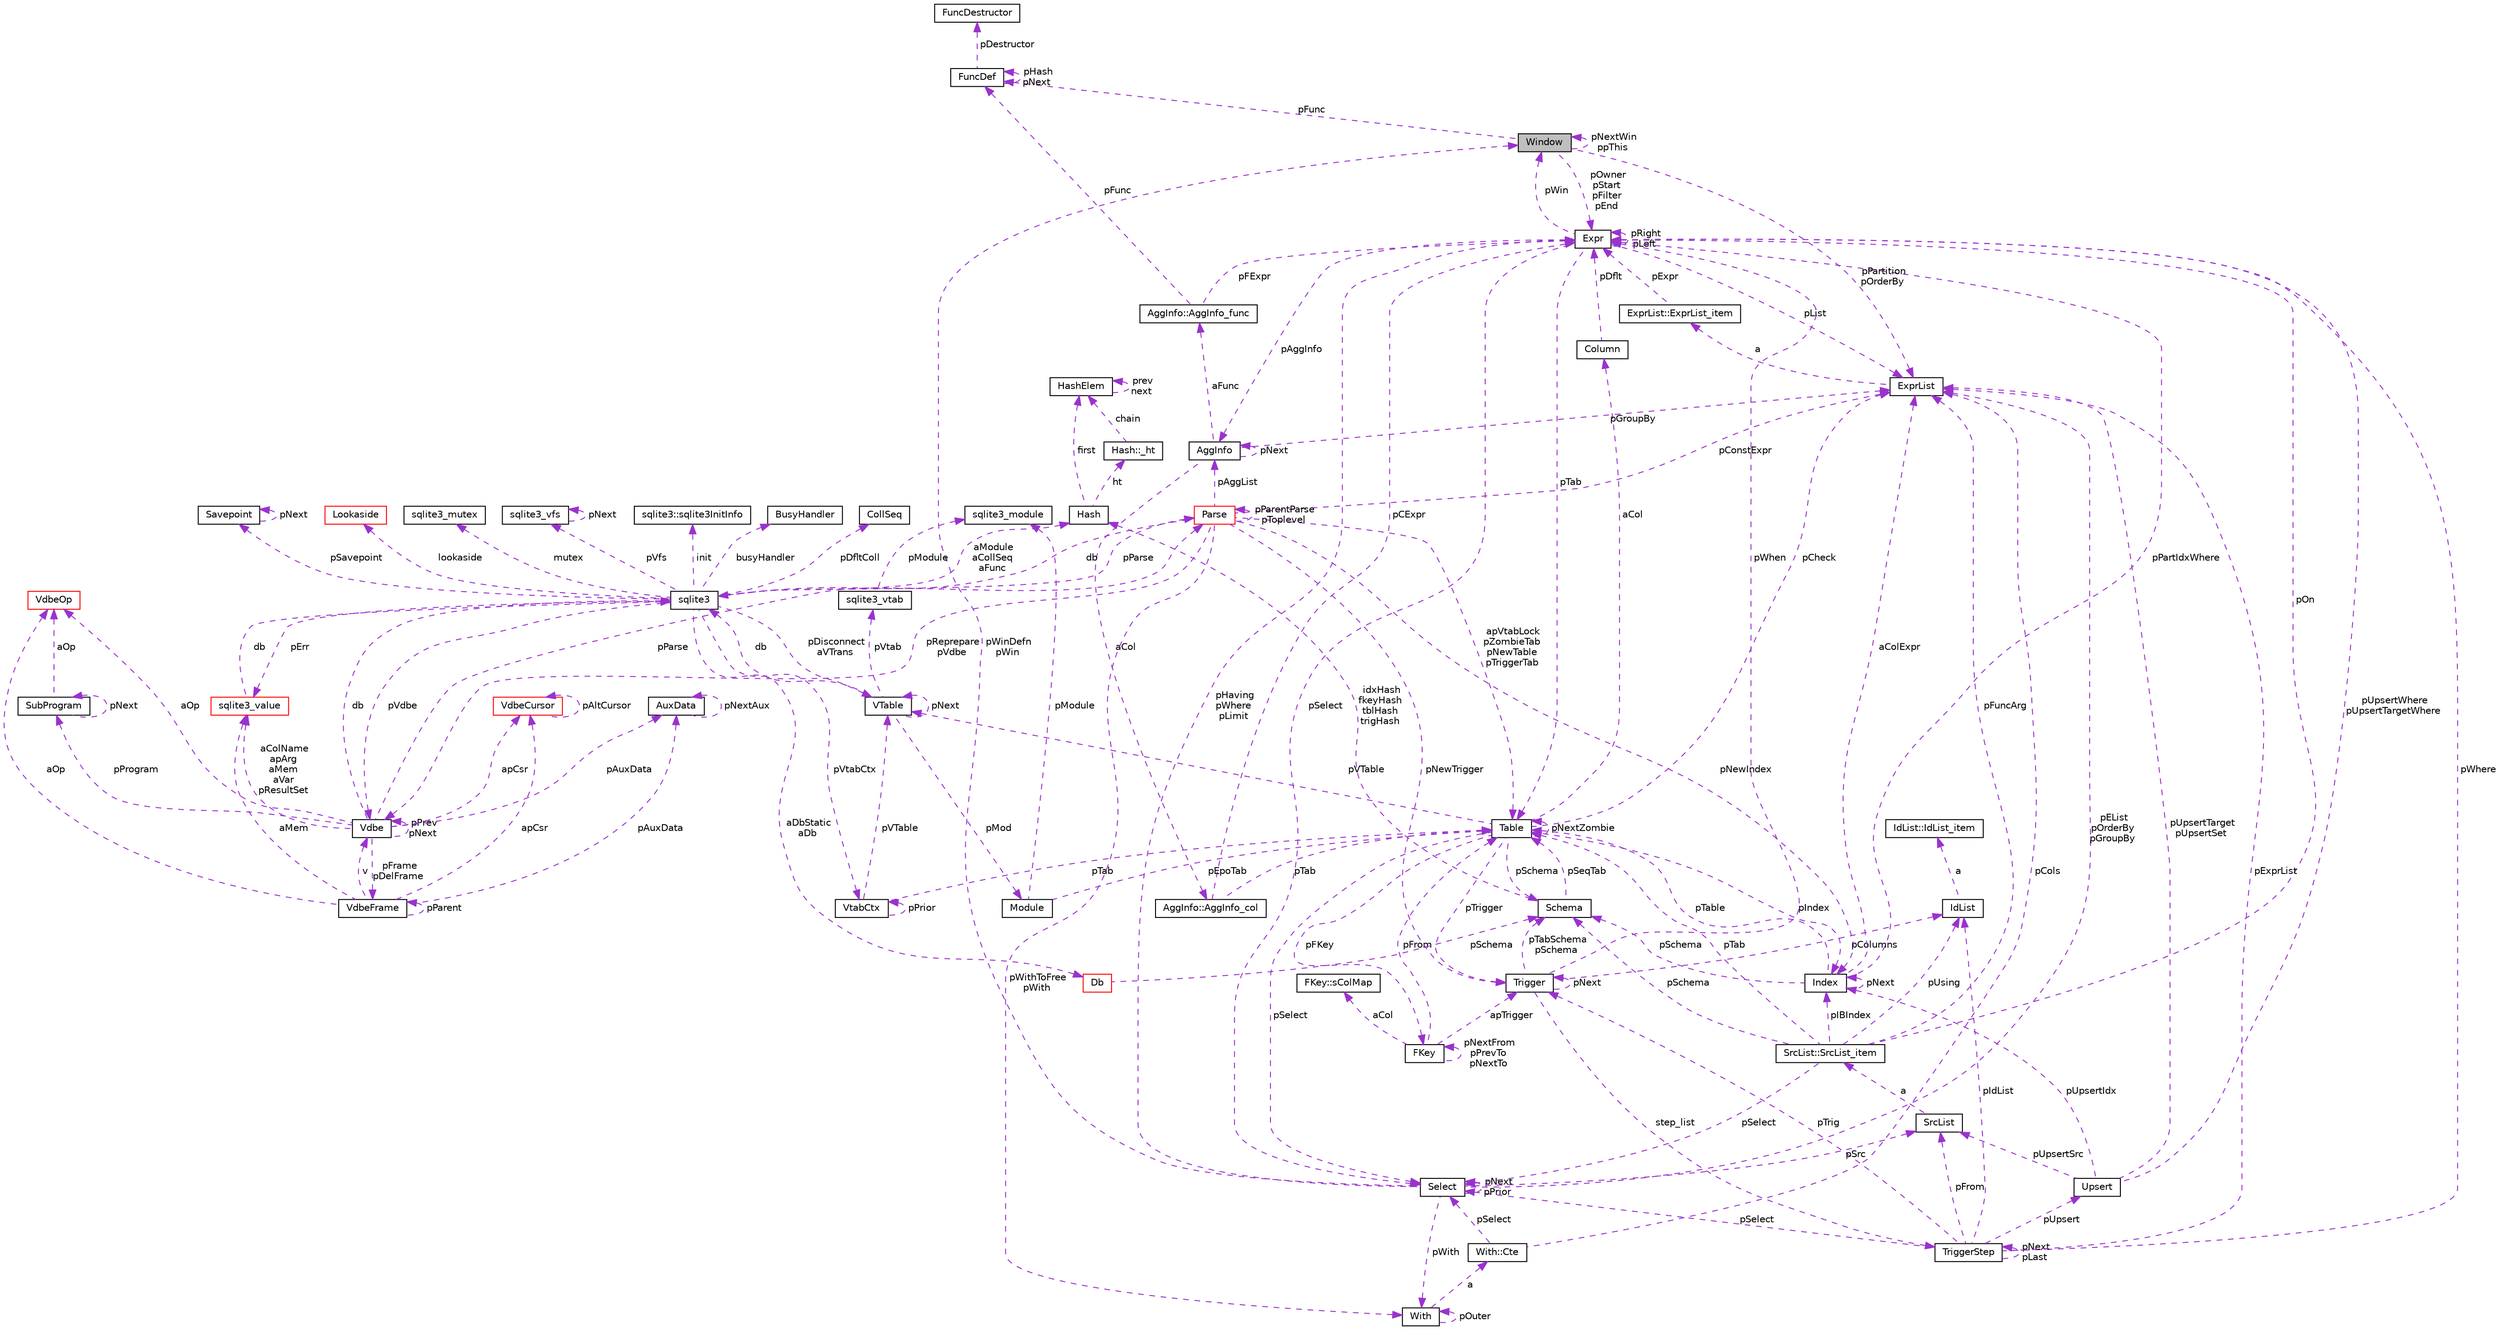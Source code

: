 digraph "Window"
{
 // LATEX_PDF_SIZE
  edge [fontname="Helvetica",fontsize="10",labelfontname="Helvetica",labelfontsize="10"];
  node [fontname="Helvetica",fontsize="10",shape=record];
  Node1 [label="Window",height=0.2,width=0.4,color="black", fillcolor="grey75", style="filled", fontcolor="black",tooltip=" "];
  Node2 -> Node1 [dir="back",color="darkorchid3",fontsize="10",style="dashed",label=" pOwner\npStart\npFilter\npEnd" ,fontname="Helvetica"];
  Node2 [label="Expr",height=0.2,width=0.4,color="black", fillcolor="white", style="filled",URL="$structExpr.html",tooltip=" "];
  Node3 -> Node2 [dir="back",color="darkorchid3",fontsize="10",style="dashed",label=" pAggInfo" ,fontname="Helvetica"];
  Node3 [label="AggInfo",height=0.2,width=0.4,color="black", fillcolor="white", style="filled",URL="$structAggInfo.html",tooltip=" "];
  Node3 -> Node3 [dir="back",color="darkorchid3",fontsize="10",style="dashed",label=" pNext" ,fontname="Helvetica"];
  Node4 -> Node3 [dir="back",color="darkorchid3",fontsize="10",style="dashed",label=" aCol" ,fontname="Helvetica"];
  Node4 [label="AggInfo::AggInfo_col",height=0.2,width=0.4,color="black", fillcolor="white", style="filled",URL="$structAggInfo_1_1AggInfo__col.html",tooltip=" "];
  Node2 -> Node4 [dir="back",color="darkorchid3",fontsize="10",style="dashed",label=" pCExpr" ,fontname="Helvetica"];
  Node5 -> Node4 [dir="back",color="darkorchid3",fontsize="10",style="dashed",label=" pTab" ,fontname="Helvetica"];
  Node5 [label="Table",height=0.2,width=0.4,color="black", fillcolor="white", style="filled",URL="$structTable.html",tooltip=" "];
  Node6 -> Node5 [dir="back",color="darkorchid3",fontsize="10",style="dashed",label=" pSchema" ,fontname="Helvetica"];
  Node6 [label="Schema",height=0.2,width=0.4,color="black", fillcolor="white", style="filled",URL="$structSchema.html",tooltip=" "];
  Node5 -> Node6 [dir="back",color="darkorchid3",fontsize="10",style="dashed",label=" pSeqTab" ,fontname="Helvetica"];
  Node7 -> Node6 [dir="back",color="darkorchid3",fontsize="10",style="dashed",label=" idxHash\nfkeyHash\ntblHash\ntrigHash" ,fontname="Helvetica"];
  Node7 [label="Hash",height=0.2,width=0.4,color="black", fillcolor="white", style="filled",URL="$structHash.html",tooltip=" "];
  Node8 -> Node7 [dir="back",color="darkorchid3",fontsize="10",style="dashed",label=" ht" ,fontname="Helvetica"];
  Node8 [label="Hash::_ht",height=0.2,width=0.4,color="black", fillcolor="white", style="filled",URL="$structHash_1_1__ht.html",tooltip=" "];
  Node9 -> Node8 [dir="back",color="darkorchid3",fontsize="10",style="dashed",label=" chain" ,fontname="Helvetica"];
  Node9 [label="HashElem",height=0.2,width=0.4,color="black", fillcolor="white", style="filled",URL="$structHashElem.html",tooltip=" "];
  Node9 -> Node9 [dir="back",color="darkorchid3",fontsize="10",style="dashed",label=" prev\nnext" ,fontname="Helvetica"];
  Node9 -> Node7 [dir="back",color="darkorchid3",fontsize="10",style="dashed",label=" first" ,fontname="Helvetica"];
  Node10 -> Node5 [dir="back",color="darkorchid3",fontsize="10",style="dashed",label=" aCol" ,fontname="Helvetica"];
  Node10 [label="Column",height=0.2,width=0.4,color="black", fillcolor="white", style="filled",URL="$structColumn.html",tooltip=" "];
  Node2 -> Node10 [dir="back",color="darkorchid3",fontsize="10",style="dashed",label=" pDflt" ,fontname="Helvetica"];
  Node11 -> Node5 [dir="back",color="darkorchid3",fontsize="10",style="dashed",label=" pFKey" ,fontname="Helvetica"];
  Node11 [label="FKey",height=0.2,width=0.4,color="black", fillcolor="white", style="filled",URL="$structFKey.html",tooltip=" "];
  Node12 -> Node11 [dir="back",color="darkorchid3",fontsize="10",style="dashed",label=" aCol" ,fontname="Helvetica"];
  Node12 [label="FKey::sColMap",height=0.2,width=0.4,color="black", fillcolor="white", style="filled",URL="$structFKey_1_1sColMap.html",tooltip=" "];
  Node11 -> Node11 [dir="back",color="darkorchid3",fontsize="10",style="dashed",label=" pNextFrom\npPrevTo\npNextTo" ,fontname="Helvetica"];
  Node5 -> Node11 [dir="back",color="darkorchid3",fontsize="10",style="dashed",label=" pFrom" ,fontname="Helvetica"];
  Node13 -> Node11 [dir="back",color="darkorchid3",fontsize="10",style="dashed",label=" apTrigger" ,fontname="Helvetica"];
  Node13 [label="Trigger",height=0.2,width=0.4,color="black", fillcolor="white", style="filled",URL="$structTrigger.html",tooltip=" "];
  Node14 -> Node13 [dir="back",color="darkorchid3",fontsize="10",style="dashed",label=" step_list" ,fontname="Helvetica"];
  Node14 [label="TriggerStep",height=0.2,width=0.4,color="black", fillcolor="white", style="filled",URL="$structTriggerStep.html",tooltip=" "];
  Node14 -> Node14 [dir="back",color="darkorchid3",fontsize="10",style="dashed",label=" pNext\npLast" ,fontname="Helvetica"];
  Node2 -> Node14 [dir="back",color="darkorchid3",fontsize="10",style="dashed",label=" pWhere" ,fontname="Helvetica"];
  Node15 -> Node14 [dir="back",color="darkorchid3",fontsize="10",style="dashed",label=" pIdList" ,fontname="Helvetica"];
  Node15 [label="IdList",height=0.2,width=0.4,color="black", fillcolor="white", style="filled",URL="$structIdList.html",tooltip=" "];
  Node16 -> Node15 [dir="back",color="darkorchid3",fontsize="10",style="dashed",label=" a" ,fontname="Helvetica"];
  Node16 [label="IdList::IdList_item",height=0.2,width=0.4,color="black", fillcolor="white", style="filled",URL="$structIdList_1_1IdList__item.html",tooltip=" "];
  Node17 -> Node14 [dir="back",color="darkorchid3",fontsize="10",style="dashed",label=" pSelect" ,fontname="Helvetica"];
  Node17 [label="Select",height=0.2,width=0.4,color="black", fillcolor="white", style="filled",URL="$structSelect.html",tooltip=" "];
  Node2 -> Node17 [dir="back",color="darkorchid3",fontsize="10",style="dashed",label=" pHaving\npWhere\npLimit" ,fontname="Helvetica"];
  Node18 -> Node17 [dir="back",color="darkorchid3",fontsize="10",style="dashed",label=" pWith" ,fontname="Helvetica"];
  Node18 [label="With",height=0.2,width=0.4,color="black", fillcolor="white", style="filled",URL="$structWith.html",tooltip=" "];
  Node19 -> Node18 [dir="back",color="darkorchid3",fontsize="10",style="dashed",label=" a" ,fontname="Helvetica"];
  Node19 [label="With::Cte",height=0.2,width=0.4,color="black", fillcolor="white", style="filled",URL="$structWith_1_1Cte.html",tooltip=" "];
  Node17 -> Node19 [dir="back",color="darkorchid3",fontsize="10",style="dashed",label=" pSelect" ,fontname="Helvetica"];
  Node20 -> Node19 [dir="back",color="darkorchid3",fontsize="10",style="dashed",label=" pCols" ,fontname="Helvetica"];
  Node20 [label="ExprList",height=0.2,width=0.4,color="black", fillcolor="white", style="filled",URL="$structExprList.html",tooltip=" "];
  Node21 -> Node20 [dir="back",color="darkorchid3",fontsize="10",style="dashed",label=" a" ,fontname="Helvetica"];
  Node21 [label="ExprList::ExprList_item",height=0.2,width=0.4,color="black", fillcolor="white", style="filled",URL="$structExprList_1_1ExprList__item.html",tooltip=" "];
  Node2 -> Node21 [dir="back",color="darkorchid3",fontsize="10",style="dashed",label=" pExpr" ,fontname="Helvetica"];
  Node18 -> Node18 [dir="back",color="darkorchid3",fontsize="10",style="dashed",label=" pOuter" ,fontname="Helvetica"];
  Node17 -> Node17 [dir="back",color="darkorchid3",fontsize="10",style="dashed",label=" pNext\npPrior" ,fontname="Helvetica"];
  Node22 -> Node17 [dir="back",color="darkorchid3",fontsize="10",style="dashed",label=" pSrc" ,fontname="Helvetica"];
  Node22 [label="SrcList",height=0.2,width=0.4,color="black", fillcolor="white", style="filled",URL="$structSrcList.html",tooltip=" "];
  Node23 -> Node22 [dir="back",color="darkorchid3",fontsize="10",style="dashed",label=" a" ,fontname="Helvetica"];
  Node23 [label="SrcList::SrcList_item",height=0.2,width=0.4,color="black", fillcolor="white", style="filled",URL="$structSrcList_1_1SrcList__item.html",tooltip=" "];
  Node6 -> Node23 [dir="back",color="darkorchid3",fontsize="10",style="dashed",label=" pSchema" ,fontname="Helvetica"];
  Node2 -> Node23 [dir="back",color="darkorchid3",fontsize="10",style="dashed",label=" pOn" ,fontname="Helvetica"];
  Node15 -> Node23 [dir="back",color="darkorchid3",fontsize="10",style="dashed",label=" pUsing" ,fontname="Helvetica"];
  Node5 -> Node23 [dir="back",color="darkorchid3",fontsize="10",style="dashed",label=" pTab" ,fontname="Helvetica"];
  Node17 -> Node23 [dir="back",color="darkorchid3",fontsize="10",style="dashed",label=" pSelect" ,fontname="Helvetica"];
  Node24 -> Node23 [dir="back",color="darkorchid3",fontsize="10",style="dashed",label=" pIBIndex" ,fontname="Helvetica"];
  Node24 [label="Index",height=0.2,width=0.4,color="black", fillcolor="white", style="filled",URL="$structIndex.html",tooltip=" "];
  Node6 -> Node24 [dir="back",color="darkorchid3",fontsize="10",style="dashed",label=" pSchema" ,fontname="Helvetica"];
  Node2 -> Node24 [dir="back",color="darkorchid3",fontsize="10",style="dashed",label=" pPartIdxWhere" ,fontname="Helvetica"];
  Node5 -> Node24 [dir="back",color="darkorchid3",fontsize="10",style="dashed",label=" pTable" ,fontname="Helvetica"];
  Node20 -> Node24 [dir="back",color="darkorchid3",fontsize="10",style="dashed",label=" aColExpr" ,fontname="Helvetica"];
  Node24 -> Node24 [dir="back",color="darkorchid3",fontsize="10",style="dashed",label=" pNext" ,fontname="Helvetica"];
  Node20 -> Node23 [dir="back",color="darkorchid3",fontsize="10",style="dashed",label=" pFuncArg" ,fontname="Helvetica"];
  Node20 -> Node17 [dir="back",color="darkorchid3",fontsize="10",style="dashed",label=" pEList\npOrderBy\npGroupBy" ,fontname="Helvetica"];
  Node1 -> Node17 [dir="back",color="darkorchid3",fontsize="10",style="dashed",label=" pWinDefn\npWin" ,fontname="Helvetica"];
  Node13 -> Node14 [dir="back",color="darkorchid3",fontsize="10",style="dashed",label=" pTrig" ,fontname="Helvetica"];
  Node22 -> Node14 [dir="back",color="darkorchid3",fontsize="10",style="dashed",label=" pFrom" ,fontname="Helvetica"];
  Node20 -> Node14 [dir="back",color="darkorchid3",fontsize="10",style="dashed",label=" pExprList" ,fontname="Helvetica"];
  Node25 -> Node14 [dir="back",color="darkorchid3",fontsize="10",style="dashed",label=" pUpsert" ,fontname="Helvetica"];
  Node25 [label="Upsert",height=0.2,width=0.4,color="black", fillcolor="white", style="filled",URL="$structUpsert.html",tooltip=" "];
  Node2 -> Node25 [dir="back",color="darkorchid3",fontsize="10",style="dashed",label=" pUpsertWhere\npUpsertTargetWhere" ,fontname="Helvetica"];
  Node22 -> Node25 [dir="back",color="darkorchid3",fontsize="10",style="dashed",label=" pUpsertSrc" ,fontname="Helvetica"];
  Node24 -> Node25 [dir="back",color="darkorchid3",fontsize="10",style="dashed",label=" pUpsertIdx" ,fontname="Helvetica"];
  Node20 -> Node25 [dir="back",color="darkorchid3",fontsize="10",style="dashed",label=" pUpsertTarget\npUpsertSet" ,fontname="Helvetica"];
  Node6 -> Node13 [dir="back",color="darkorchid3",fontsize="10",style="dashed",label=" pTabSchema\npSchema" ,fontname="Helvetica"];
  Node2 -> Node13 [dir="back",color="darkorchid3",fontsize="10",style="dashed",label=" pWhen" ,fontname="Helvetica"];
  Node15 -> Node13 [dir="back",color="darkorchid3",fontsize="10",style="dashed",label=" pColumns" ,fontname="Helvetica"];
  Node13 -> Node13 [dir="back",color="darkorchid3",fontsize="10",style="dashed",label=" pNext" ,fontname="Helvetica"];
  Node26 -> Node5 [dir="back",color="darkorchid3",fontsize="10",style="dashed",label=" pVTable" ,fontname="Helvetica"];
  Node26 [label="VTable",height=0.2,width=0.4,color="black", fillcolor="white", style="filled",URL="$structVTable.html",tooltip=" "];
  Node27 -> Node26 [dir="back",color="darkorchid3",fontsize="10",style="dashed",label=" db" ,fontname="Helvetica"];
  Node27 [label="sqlite3",height=0.2,width=0.4,color="black", fillcolor="white", style="filled",URL="$structsqlite3.html",tooltip=" "];
  Node28 -> Node27 [dir="back",color="darkorchid3",fontsize="10",style="dashed",label=" pVdbe" ,fontname="Helvetica"];
  Node28 [label="Vdbe",height=0.2,width=0.4,color="black", fillcolor="white", style="filled",URL="$structVdbe.html",tooltip=" "];
  Node28 -> Node28 [dir="back",color="darkorchid3",fontsize="10",style="dashed",label=" pPrev\npNext" ,fontname="Helvetica"];
  Node27 -> Node28 [dir="back",color="darkorchid3",fontsize="10",style="dashed",label=" db" ,fontname="Helvetica"];
  Node29 -> Node28 [dir="back",color="darkorchid3",fontsize="10",style="dashed",label=" aColName\napArg\naMem\naVar\npResultSet" ,fontname="Helvetica"];
  Node29 [label="sqlite3_value",height=0.2,width=0.4,color="red", fillcolor="white", style="filled",URL="$structsqlite3__value.html",tooltip=" "];
  Node27 -> Node29 [dir="back",color="darkorchid3",fontsize="10",style="dashed",label=" db" ,fontname="Helvetica"];
  Node33 -> Node28 [dir="back",color="darkorchid3",fontsize="10",style="dashed",label=" pFrame\npDelFrame" ,fontname="Helvetica"];
  Node33 [label="VdbeFrame",height=0.2,width=0.4,color="black", fillcolor="white", style="filled",URL="$structVdbeFrame.html",tooltip=" "];
  Node28 -> Node33 [dir="back",color="darkorchid3",fontsize="10",style="dashed",label=" v" ,fontname="Helvetica"];
  Node29 -> Node33 [dir="back",color="darkorchid3",fontsize="10",style="dashed",label=" aMem" ,fontname="Helvetica"];
  Node33 -> Node33 [dir="back",color="darkorchid3",fontsize="10",style="dashed",label=" pParent" ,fontname="Helvetica"];
  Node34 -> Node33 [dir="back",color="darkorchid3",fontsize="10",style="dashed",label=" pAuxData" ,fontname="Helvetica"];
  Node34 [label="AuxData",height=0.2,width=0.4,color="black", fillcolor="white", style="filled",URL="$structAuxData.html",tooltip=" "];
  Node34 -> Node34 [dir="back",color="darkorchid3",fontsize="10",style="dashed",label=" pNextAux" ,fontname="Helvetica"];
  Node35 -> Node33 [dir="back",color="darkorchid3",fontsize="10",style="dashed",label=" apCsr" ,fontname="Helvetica"];
  Node35 [label="VdbeCursor",height=0.2,width=0.4,color="red", fillcolor="white", style="filled",URL="$structVdbeCursor.html",tooltip=" "];
  Node35 -> Node35 [dir="back",color="darkorchid3",fontsize="10",style="dashed",label=" pAltCursor" ,fontname="Helvetica"];
  Node70 -> Node33 [dir="back",color="darkorchid3",fontsize="10",style="dashed",label=" aOp" ,fontname="Helvetica"];
  Node70 [label="VdbeOp",height=0.2,width=0.4,color="red", fillcolor="white", style="filled",URL="$structVdbeOp.html",tooltip=" "];
  Node34 -> Node28 [dir="back",color="darkorchid3",fontsize="10",style="dashed",label=" pAuxData" ,fontname="Helvetica"];
  Node72 -> Node28 [dir="back",color="darkorchid3",fontsize="10",style="dashed",label=" pProgram" ,fontname="Helvetica"];
  Node72 [label="SubProgram",height=0.2,width=0.4,color="black", fillcolor="white", style="filled",URL="$structSubProgram.html",tooltip=" "];
  Node72 -> Node72 [dir="back",color="darkorchid3",fontsize="10",style="dashed",label=" pNext" ,fontname="Helvetica"];
  Node70 -> Node72 [dir="back",color="darkorchid3",fontsize="10",style="dashed",label=" aOp" ,fontname="Helvetica"];
  Node35 -> Node28 [dir="back",color="darkorchid3",fontsize="10",style="dashed",label=" apCsr" ,fontname="Helvetica"];
  Node74 -> Node28 [dir="back",color="darkorchid3",fontsize="10",style="dashed",label=" pParse" ,fontname="Helvetica"];
  Node74 [label="Parse",height=0.2,width=0.4,color="red", fillcolor="white", style="filled",URL="$structParse.html",tooltip=" "];
  Node3 -> Node74 [dir="back",color="darkorchid3",fontsize="10",style="dashed",label=" pAggList" ,fontname="Helvetica"];
  Node28 -> Node74 [dir="back",color="darkorchid3",fontsize="10",style="dashed",label=" pReprepare\npVdbe" ,fontname="Helvetica"];
  Node27 -> Node74 [dir="back",color="darkorchid3",fontsize="10",style="dashed",label=" db" ,fontname="Helvetica"];
  Node18 -> Node74 [dir="back",color="darkorchid3",fontsize="10",style="dashed",label=" pWithToFree\npWith" ,fontname="Helvetica"];
  Node5 -> Node74 [dir="back",color="darkorchid3",fontsize="10",style="dashed",label=" apVtabLock\npZombieTab\npNewTable\npTriggerTab" ,fontname="Helvetica"];
  Node13 -> Node74 [dir="back",color="darkorchid3",fontsize="10",style="dashed",label=" pNewTrigger" ,fontname="Helvetica"];
  Node24 -> Node74 [dir="back",color="darkorchid3",fontsize="10",style="dashed",label=" pNewIndex" ,fontname="Helvetica"];
  Node20 -> Node74 [dir="back",color="darkorchid3",fontsize="10",style="dashed",label=" pConstExpr" ,fontname="Helvetica"];
  Node74 -> Node74 [dir="back",color="darkorchid3",fontsize="10",style="dashed",label=" pParentParse\npToplevel" ,fontname="Helvetica"];
  Node70 -> Node28 [dir="back",color="darkorchid3",fontsize="10",style="dashed",label=" aOp" ,fontname="Helvetica"];
  Node80 -> Node27 [dir="back",color="darkorchid3",fontsize="10",style="dashed",label=" pSavepoint" ,fontname="Helvetica"];
  Node80 [label="Savepoint",height=0.2,width=0.4,color="black", fillcolor="white", style="filled",URL="$structSavepoint.html",tooltip=" "];
  Node80 -> Node80 [dir="back",color="darkorchid3",fontsize="10",style="dashed",label=" pNext" ,fontname="Helvetica"];
  Node81 -> Node27 [dir="back",color="darkorchid3",fontsize="10",style="dashed",label=" lookaside" ,fontname="Helvetica"];
  Node81 [label="Lookaside",height=0.2,width=0.4,color="red", fillcolor="white", style="filled",URL="$structLookaside.html",tooltip=" "];
  Node29 -> Node27 [dir="back",color="darkorchid3",fontsize="10",style="dashed",label=" pErr" ,fontname="Helvetica"];
  Node40 -> Node27 [dir="back",color="darkorchid3",fontsize="10",style="dashed",label=" mutex" ,fontname="Helvetica"];
  Node40 [label="sqlite3_mutex",height=0.2,width=0.4,color="black", fillcolor="white", style="filled",URL="$structsqlite3__mutex.html",tooltip=" "];
  Node51 -> Node27 [dir="back",color="darkorchid3",fontsize="10",style="dashed",label=" pVfs" ,fontname="Helvetica"];
  Node51 [label="sqlite3_vfs",height=0.2,width=0.4,color="black", fillcolor="white", style="filled",URL="$structsqlite3__vfs.html",tooltip=" "];
  Node51 -> Node51 [dir="back",color="darkorchid3",fontsize="10",style="dashed",label=" pNext" ,fontname="Helvetica"];
  Node83 -> Node27 [dir="back",color="darkorchid3",fontsize="10",style="dashed",label=" init" ,fontname="Helvetica"];
  Node83 [label="sqlite3::sqlite3InitInfo",height=0.2,width=0.4,color="black", fillcolor="white", style="filled",URL="$structsqlite3_1_1sqlite3InitInfo.html",tooltip=" "];
  Node84 -> Node27 [dir="back",color="darkorchid3",fontsize="10",style="dashed",label=" busyHandler" ,fontname="Helvetica"];
  Node84 [label="BusyHandler",height=0.2,width=0.4,color="black", fillcolor="white", style="filled",URL="$structBusyHandler.html",tooltip=" "];
  Node85 -> Node27 [dir="back",color="darkorchid3",fontsize="10",style="dashed",label=" pVtabCtx" ,fontname="Helvetica"];
  Node85 [label="VtabCtx",height=0.2,width=0.4,color="black", fillcolor="white", style="filled",URL="$structVtabCtx.html",tooltip=" "];
  Node85 -> Node85 [dir="back",color="darkorchid3",fontsize="10",style="dashed",label=" pPrior" ,fontname="Helvetica"];
  Node26 -> Node85 [dir="back",color="darkorchid3",fontsize="10",style="dashed",label=" pVTable" ,fontname="Helvetica"];
  Node5 -> Node85 [dir="back",color="darkorchid3",fontsize="10",style="dashed",label=" pTab" ,fontname="Helvetica"];
  Node56 -> Node27 [dir="back",color="darkorchid3",fontsize="10",style="dashed",label=" pDfltColl" ,fontname="Helvetica"];
  Node56 [label="CollSeq",height=0.2,width=0.4,color="black", fillcolor="white", style="filled",URL="$structCollSeq.html",tooltip=" "];
  Node26 -> Node27 [dir="back",color="darkorchid3",fontsize="10",style="dashed",label=" pDisconnect\naVTrans" ,fontname="Helvetica"];
  Node86 -> Node27 [dir="back",color="darkorchid3",fontsize="10",style="dashed",label=" aDbStatic\naDb" ,fontname="Helvetica"];
  Node86 [label="Db",height=0.2,width=0.4,color="red", fillcolor="white", style="filled",URL="$structDb.html",tooltip=" "];
  Node6 -> Node86 [dir="back",color="darkorchid3",fontsize="10",style="dashed",label=" pSchema" ,fontname="Helvetica"];
  Node7 -> Node27 [dir="back",color="darkorchid3",fontsize="10",style="dashed",label=" aModule\naCollSeq\naFunc" ,fontname="Helvetica"];
  Node74 -> Node27 [dir="back",color="darkorchid3",fontsize="10",style="dashed",label=" pParse" ,fontname="Helvetica"];
  Node26 -> Node26 [dir="back",color="darkorchid3",fontsize="10",style="dashed",label=" pNext" ,fontname="Helvetica"];
  Node87 -> Node26 [dir="back",color="darkorchid3",fontsize="10",style="dashed",label=" pMod" ,fontname="Helvetica"];
  Node87 [label="Module",height=0.2,width=0.4,color="black", fillcolor="white", style="filled",URL="$structModule.html",tooltip=" "];
  Node59 -> Node87 [dir="back",color="darkorchid3",fontsize="10",style="dashed",label=" pModule" ,fontname="Helvetica"];
  Node59 [label="sqlite3_module",height=0.2,width=0.4,color="black", fillcolor="white", style="filled",URL="$structsqlite3__module.html",tooltip=" "];
  Node5 -> Node87 [dir="back",color="darkorchid3",fontsize="10",style="dashed",label=" pEpoTab" ,fontname="Helvetica"];
  Node58 -> Node26 [dir="back",color="darkorchid3",fontsize="10",style="dashed",label=" pVtab" ,fontname="Helvetica"];
  Node58 [label="sqlite3_vtab",height=0.2,width=0.4,color="black", fillcolor="white", style="filled",URL="$structsqlite3__vtab.html",tooltip=" "];
  Node59 -> Node58 [dir="back",color="darkorchid3",fontsize="10",style="dashed",label=" pModule" ,fontname="Helvetica"];
  Node5 -> Node5 [dir="back",color="darkorchid3",fontsize="10",style="dashed",label=" pNextZombie" ,fontname="Helvetica"];
  Node13 -> Node5 [dir="back",color="darkorchid3",fontsize="10",style="dashed",label=" pTrigger" ,fontname="Helvetica"];
  Node17 -> Node5 [dir="back",color="darkorchid3",fontsize="10",style="dashed",label=" pSelect" ,fontname="Helvetica"];
  Node20 -> Node5 [dir="back",color="darkorchid3",fontsize="10",style="dashed",label=" pCheck" ,fontname="Helvetica"];
  Node24 -> Node5 [dir="back",color="darkorchid3",fontsize="10",style="dashed",label=" pIndex" ,fontname="Helvetica"];
  Node88 -> Node3 [dir="back",color="darkorchid3",fontsize="10",style="dashed",label=" aFunc" ,fontname="Helvetica"];
  Node88 [label="AggInfo::AggInfo_func",height=0.2,width=0.4,color="black", fillcolor="white", style="filled",URL="$structAggInfo_1_1AggInfo__func.html",tooltip=" "];
  Node2 -> Node88 [dir="back",color="darkorchid3",fontsize="10",style="dashed",label=" pFExpr" ,fontname="Helvetica"];
  Node31 -> Node88 [dir="back",color="darkorchid3",fontsize="10",style="dashed",label=" pFunc" ,fontname="Helvetica"];
  Node31 [label="FuncDef",height=0.2,width=0.4,color="black", fillcolor="white", style="filled",URL="$structFuncDef.html",tooltip=" "];
  Node32 -> Node31 [dir="back",color="darkorchid3",fontsize="10",style="dashed",label=" pDestructor" ,fontname="Helvetica"];
  Node32 [label="FuncDestructor",height=0.2,width=0.4,color="black", fillcolor="white", style="filled",URL="$structFuncDestructor.html",tooltip=" "];
  Node31 -> Node31 [dir="back",color="darkorchid3",fontsize="10",style="dashed",label=" pHash\npNext" ,fontname="Helvetica"];
  Node20 -> Node3 [dir="back",color="darkorchid3",fontsize="10",style="dashed",label=" pGroupBy" ,fontname="Helvetica"];
  Node2 -> Node2 [dir="back",color="darkorchid3",fontsize="10",style="dashed",label=" pRight\npLeft" ,fontname="Helvetica"];
  Node5 -> Node2 [dir="back",color="darkorchid3",fontsize="10",style="dashed",label=" pTab" ,fontname="Helvetica"];
  Node17 -> Node2 [dir="back",color="darkorchid3",fontsize="10",style="dashed",label=" pSelect" ,fontname="Helvetica"];
  Node20 -> Node2 [dir="back",color="darkorchid3",fontsize="10",style="dashed",label=" pList" ,fontname="Helvetica"];
  Node1 -> Node2 [dir="back",color="darkorchid3",fontsize="10",style="dashed",label=" pWin" ,fontname="Helvetica"];
  Node20 -> Node1 [dir="back",color="darkorchid3",fontsize="10",style="dashed",label=" pPartition\npOrderBy" ,fontname="Helvetica"];
  Node31 -> Node1 [dir="back",color="darkorchid3",fontsize="10",style="dashed",label=" pFunc" ,fontname="Helvetica"];
  Node1 -> Node1 [dir="back",color="darkorchid3",fontsize="10",style="dashed",label=" pNextWin\nppThis" ,fontname="Helvetica"];
}
